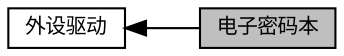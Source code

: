 digraph "电子密码本"
{
  edge [fontname="黑体",fontsize="10",labelfontname="黑体",labelfontsize="10"];
  node [fontname="黑体",fontsize="10",shape=box];
  rankdir=LR;
  Node1 [label="外设驱动",height=0.2,width=0.4,color="black", fillcolor="white", style="filled",URL="$group__mwv__service__hardware.html",tooltip="提供基本的硬件操作服务，例如串口、定时器、模数转换"];
  Node0 [label="电子密码本",height=0.2,width=0.4,color="black", fillcolor="grey75", style="filled", fontcolor="black",tooltip=" "];
  Node1->Node0 [shape=plaintext, dir="back", style="solid"];
}
